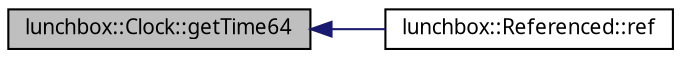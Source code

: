 digraph "lunchbox::Clock::getTime64"
{
  edge [fontname="Sans",fontsize="10",labelfontname="Sans",labelfontsize="10"];
  node [fontname="Sans",fontsize="10",shape=record];
  rankdir="LR";
  Node1 [label="lunchbox::Clock::getTime64",height=0.2,width=0.4,color="black", fillcolor="grey75", style="filled" fontcolor="black"];
  Node1 -> Node2 [dir="back",color="midnightblue",fontsize="10",style="solid",fontname="Sans"];
  Node2 [label="lunchbox::Referenced::ref",height=0.2,width=0.4,color="black", fillcolor="white", style="filled",URL="$classlunchbox_1_1_referenced.html#abfeae4d48edb2d1ea4204b1851f461c6",tooltip="Increase the reference count. "];
}
